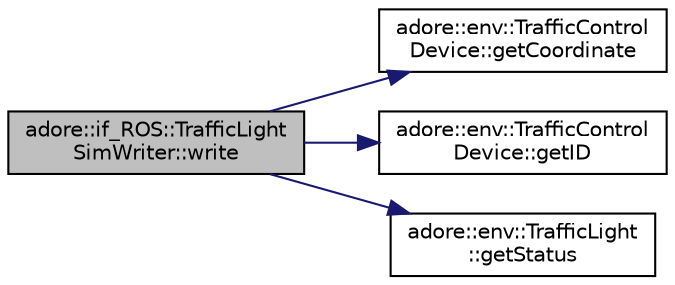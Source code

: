 digraph "adore::if_ROS::TrafficLightSimWriter::write"
{
 // LATEX_PDF_SIZE
  edge [fontname="Helvetica",fontsize="10",labelfontname="Helvetica",labelfontsize="10"];
  node [fontname="Helvetica",fontsize="10",shape=record];
  rankdir="LR";
  Node1 [label="adore::if_ROS::TrafficLight\lSimWriter::write",height=0.2,width=0.4,color="black", fillcolor="grey75", style="filled", fontcolor="black",tooltip="write sends out data value"];
  Node1 -> Node2 [color="midnightblue",fontsize="10",style="solid",fontname="Helvetica"];
  Node2 [label="adore::env::TrafficControl\lDevice::getCoordinate",height=0.2,width=0.4,color="black", fillcolor="white", style="filled",URL="$classadore_1_1env_1_1TrafficControlDevice.html#a2e949c29ffcba4db3934d05c296dc54f",tooltip=" "];
  Node1 -> Node3 [color="midnightblue",fontsize="10",style="solid",fontname="Helvetica"];
  Node3 [label="adore::env::TrafficControl\lDevice::getID",height=0.2,width=0.4,color="black", fillcolor="white", style="filled",URL="$classadore_1_1env_1_1TrafficControlDevice.html#a7d42a0120c4e1ba9dcc14a4713d39295",tooltip=" "];
  Node1 -> Node4 [color="midnightblue",fontsize="10",style="solid",fontname="Helvetica"];
  Node4 [label="adore::env::TrafficLight\l::getStatus",height=0.2,width=0.4,color="black", fillcolor="white", style="filled",URL="$classadore_1_1env_1_1TrafficLight.html#a24f928eea686daf826be07f341882da7",tooltip=" "];
}

